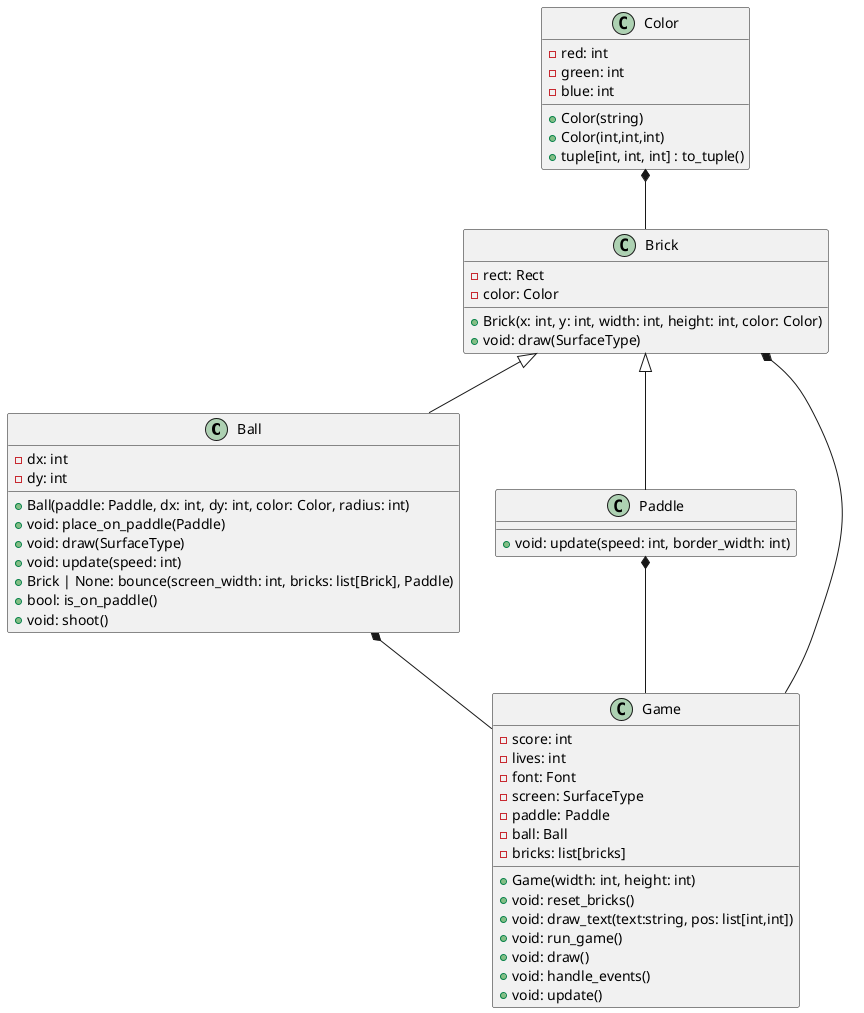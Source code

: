 @startuml class diagram
class Ball {
    - dx: int
    - dy: int
    + Ball(paddle: Paddle, dx: int, dy: int, color: Color, radius: int)
    + void: place_on_paddle(Paddle)
    + void: draw(SurfaceType)
    + void: update(speed: int)
    + Brick | None: bounce(screen_width: int, bricks: list[Brick], Paddle)
    + bool: is_on_paddle()
    + void: shoot()
}
class Brick {
    - rect: Rect
    - color: Color
    + Brick(x: int, y: int, width: int, height: int, color: Color)
    + void: draw(SurfaceType)
}
class Paddle {
    + void: update(speed: int, border_width: int)
}
class Game {
    - score: int
    - lives: int
    - font: Font
    - screen: SurfaceType
    - paddle: Paddle
    - ball: Ball
    - bricks: list[bricks]
    + Game(width: int, height: int)
    + void: reset_bricks()
    + void: draw_text(text:string, pos: list[int,int])
    + void: run_game()
    + void: draw()
    + void: handle_events()
    + void: update()
}
class Color {
    - red: int
    - green: int
    - blue: int
    + Color(string)
    + Color(int,int,int)
    + tuple[int, int, int] : to_tuple()
}

Color *-- Brick
Brick <|-- Ball
Brick <|-- Paddle
Ball *-- Game
Paddle *-- Game
Brick *-- Game
@enduml